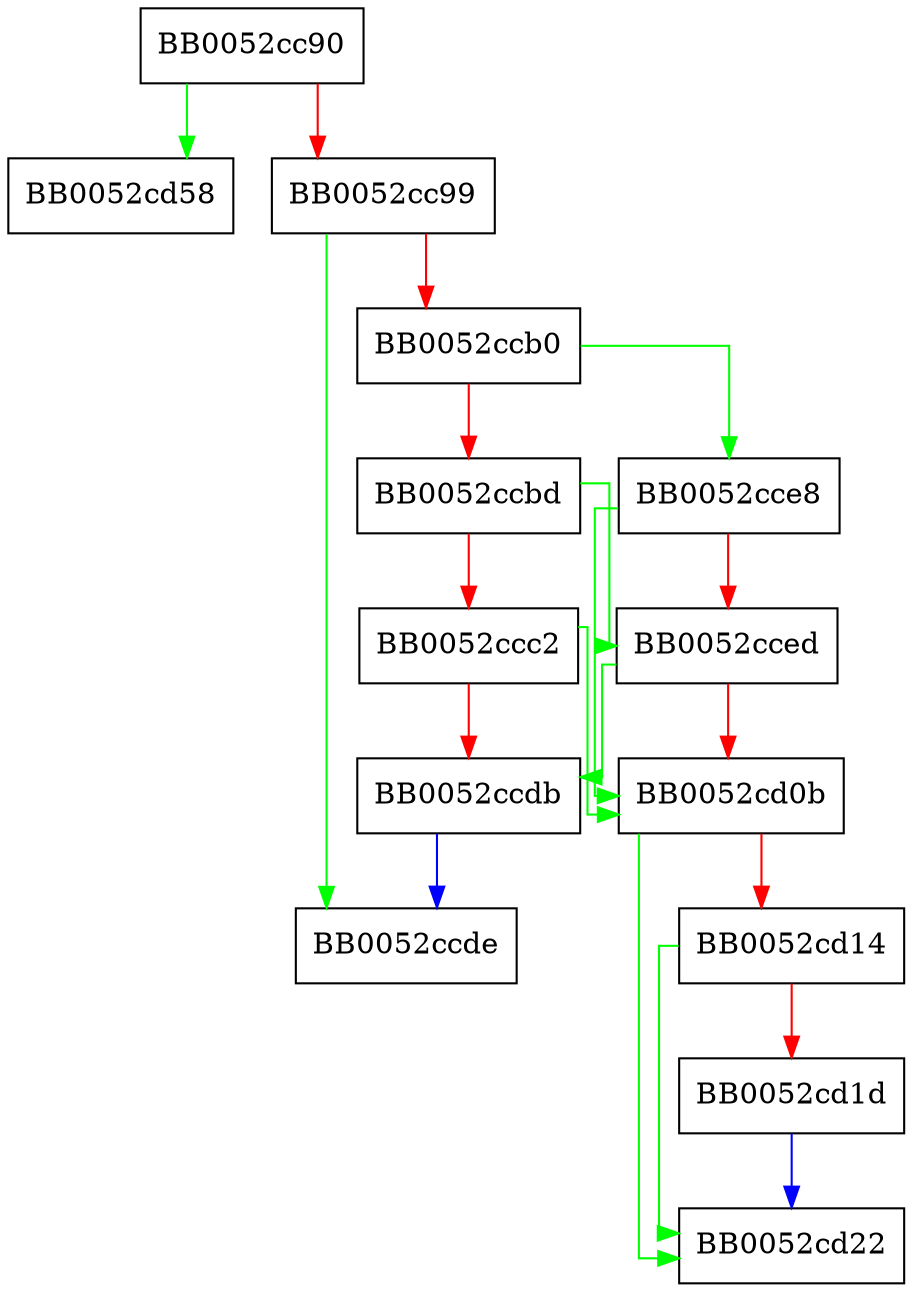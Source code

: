digraph BIO_free {
  node [shape="box"];
  graph [splines=ortho];
  BB0052cc90 -> BB0052cd58 [color="green"];
  BB0052cc90 -> BB0052cc99 [color="red"];
  BB0052cc99 -> BB0052ccde [color="green"];
  BB0052cc99 -> BB0052ccb0 [color="red"];
  BB0052ccb0 -> BB0052cce8 [color="green"];
  BB0052ccb0 -> BB0052ccbd [color="red"];
  BB0052ccbd -> BB0052cced [color="green"];
  BB0052ccbd -> BB0052ccc2 [color="red"];
  BB0052ccc2 -> BB0052cd0b [color="green"];
  BB0052ccc2 -> BB0052ccdb [color="red"];
  BB0052ccdb -> BB0052ccde [color="blue"];
  BB0052cce8 -> BB0052cd0b [color="green"];
  BB0052cce8 -> BB0052cced [color="red"];
  BB0052cced -> BB0052ccdb [color="green"];
  BB0052cced -> BB0052cd0b [color="red"];
  BB0052cd0b -> BB0052cd22 [color="green"];
  BB0052cd0b -> BB0052cd14 [color="red"];
  BB0052cd14 -> BB0052cd22 [color="green"];
  BB0052cd14 -> BB0052cd1d [color="red"];
  BB0052cd1d -> BB0052cd22 [color="blue"];
}